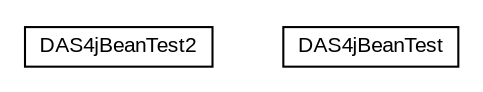 #!/usr/local/bin/dot
#
# Class diagram 
# Generated by UMLGraph version R5_6-24-gf6e263 (http://www.umlgraph.org/)
#

digraph G {
	edge [fontname="arial",fontsize=10,labelfontname="arial",labelfontsize=10];
	node [fontname="arial",fontsize=10,shape=plaintext];
	nodesep=0.25;
	ranksep=0.5;
	// org.miloss.fgsms.services.das.impl.DAS4jBeanTest2
	c493 [label=<<table title="org.miloss.fgsms.services.das.impl.DAS4jBeanTest2" border="0" cellborder="1" cellspacing="0" cellpadding="2" port="p" href="./DAS4jBeanTest2.html">
		<tr><td><table border="0" cellspacing="0" cellpadding="1">
<tr><td align="center" balign="center"> DAS4jBeanTest2 </td></tr>
		</table></td></tr>
		</table>>, URL="./DAS4jBeanTest2.html", fontname="arial", fontcolor="black", fontsize=10.0];
	// org.miloss.fgsms.services.das.impl.DAS4jBeanTest
	c494 [label=<<table title="org.miloss.fgsms.services.das.impl.DAS4jBeanTest" border="0" cellborder="1" cellspacing="0" cellpadding="2" port="p" href="./DAS4jBeanTest.html">
		<tr><td><table border="0" cellspacing="0" cellpadding="1">
<tr><td align="center" balign="center"> DAS4jBeanTest </td></tr>
		</table></td></tr>
		</table>>, URL="./DAS4jBeanTest.html", fontname="arial", fontcolor="black", fontsize=10.0];
}

